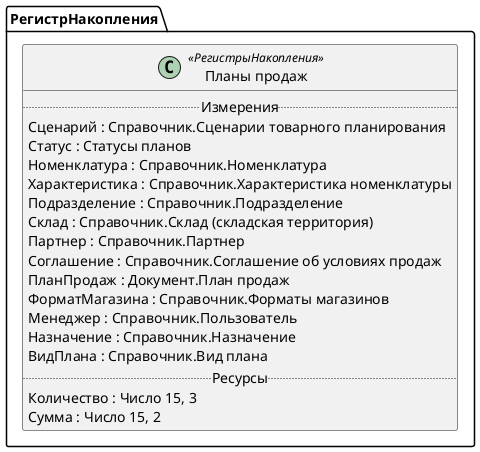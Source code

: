 ﻿@startuml ПланыПродаж
'!include templates.wsd
'..\include templates.wsd
class РегистрНакопления.ПланыПродаж as "Планы продаж" <<РегистрыНакопления>>
{
..Измерения..
Сценарий : Справочник.Сценарии товарного планирования
Статус : Статусы планов
Номенклатура : Справочник.Номенклатура
Характеристика : Справочник.Характеристика номенклатуры
Подразделение : Справочник.Подразделение
Склад : Справочник.Склад (складская территория)
Партнер : Справочник.Партнер
Соглашение : Справочник.Соглашение об условиях продаж
ПланПродаж : Документ.План продаж
ФорматМагазина : Справочник.Форматы магазинов
Менеджер : Справочник.Пользователь
Назначение : Справочник.Назначение
ВидПлана : Справочник.Вид плана
..Ресурсы..
Количество : Число 15, 3
Сумма : Число 15, 2
}
@enduml
